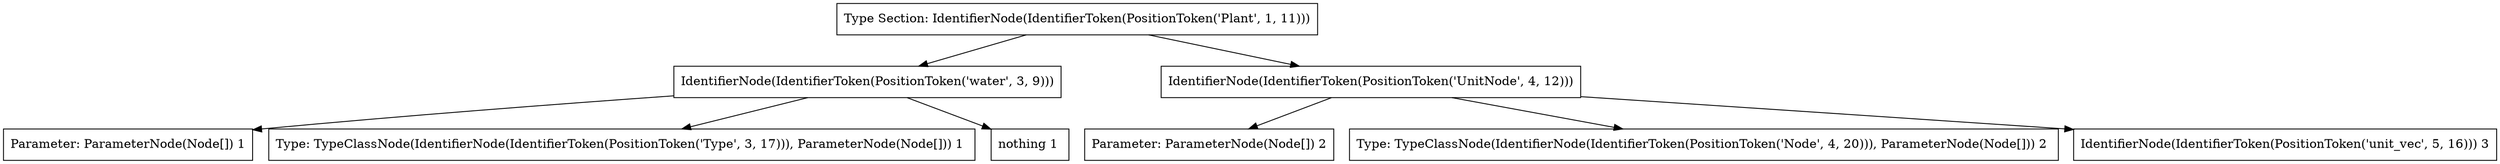 
digraph {
    node [shape=rect];
"Type Section: IdentifierNode(IdentifierToken(PositionToken('Plant', 1, 11)))" -> "IdentifierNode(IdentifierToken(PositionToken('water', 3, 9)))"
"IdentifierNode(IdentifierToken(PositionToken('water', 3, 9)))" -> "Parameter: ParameterNode(Node[]) 1"
"IdentifierNode(IdentifierToken(PositionToken('water', 3, 9)))" -> "Type: TypeClassNode(IdentifierNode(IdentifierToken(PositionToken('Type', 3, 17))), ParameterNode(Node[])) 1 "
"IdentifierNode(IdentifierToken(PositionToken('water', 3, 9)))" -> "nothing 1 ""Type Section: IdentifierNode(IdentifierToken(PositionToken('Plant', 1, 11)))" -> "IdentifierNode(IdentifierToken(PositionToken('UnitNode', 4, 12)))"
"IdentifierNode(IdentifierToken(PositionToken('UnitNode', 4, 12)))" -> "Parameter: ParameterNode(Node[]) 2"
"IdentifierNode(IdentifierToken(PositionToken('UnitNode', 4, 12)))" -> "Type: TypeClassNode(IdentifierNode(IdentifierToken(PositionToken('Node', 4, 20))), ParameterNode(Node[])) 2 "
 "IdentifierNode(IdentifierToken(PositionToken('UnitNode', 4, 12)))" -> "IdentifierNode(IdentifierToken(PositionToken('unit_vec', 5, 16))) 3"}